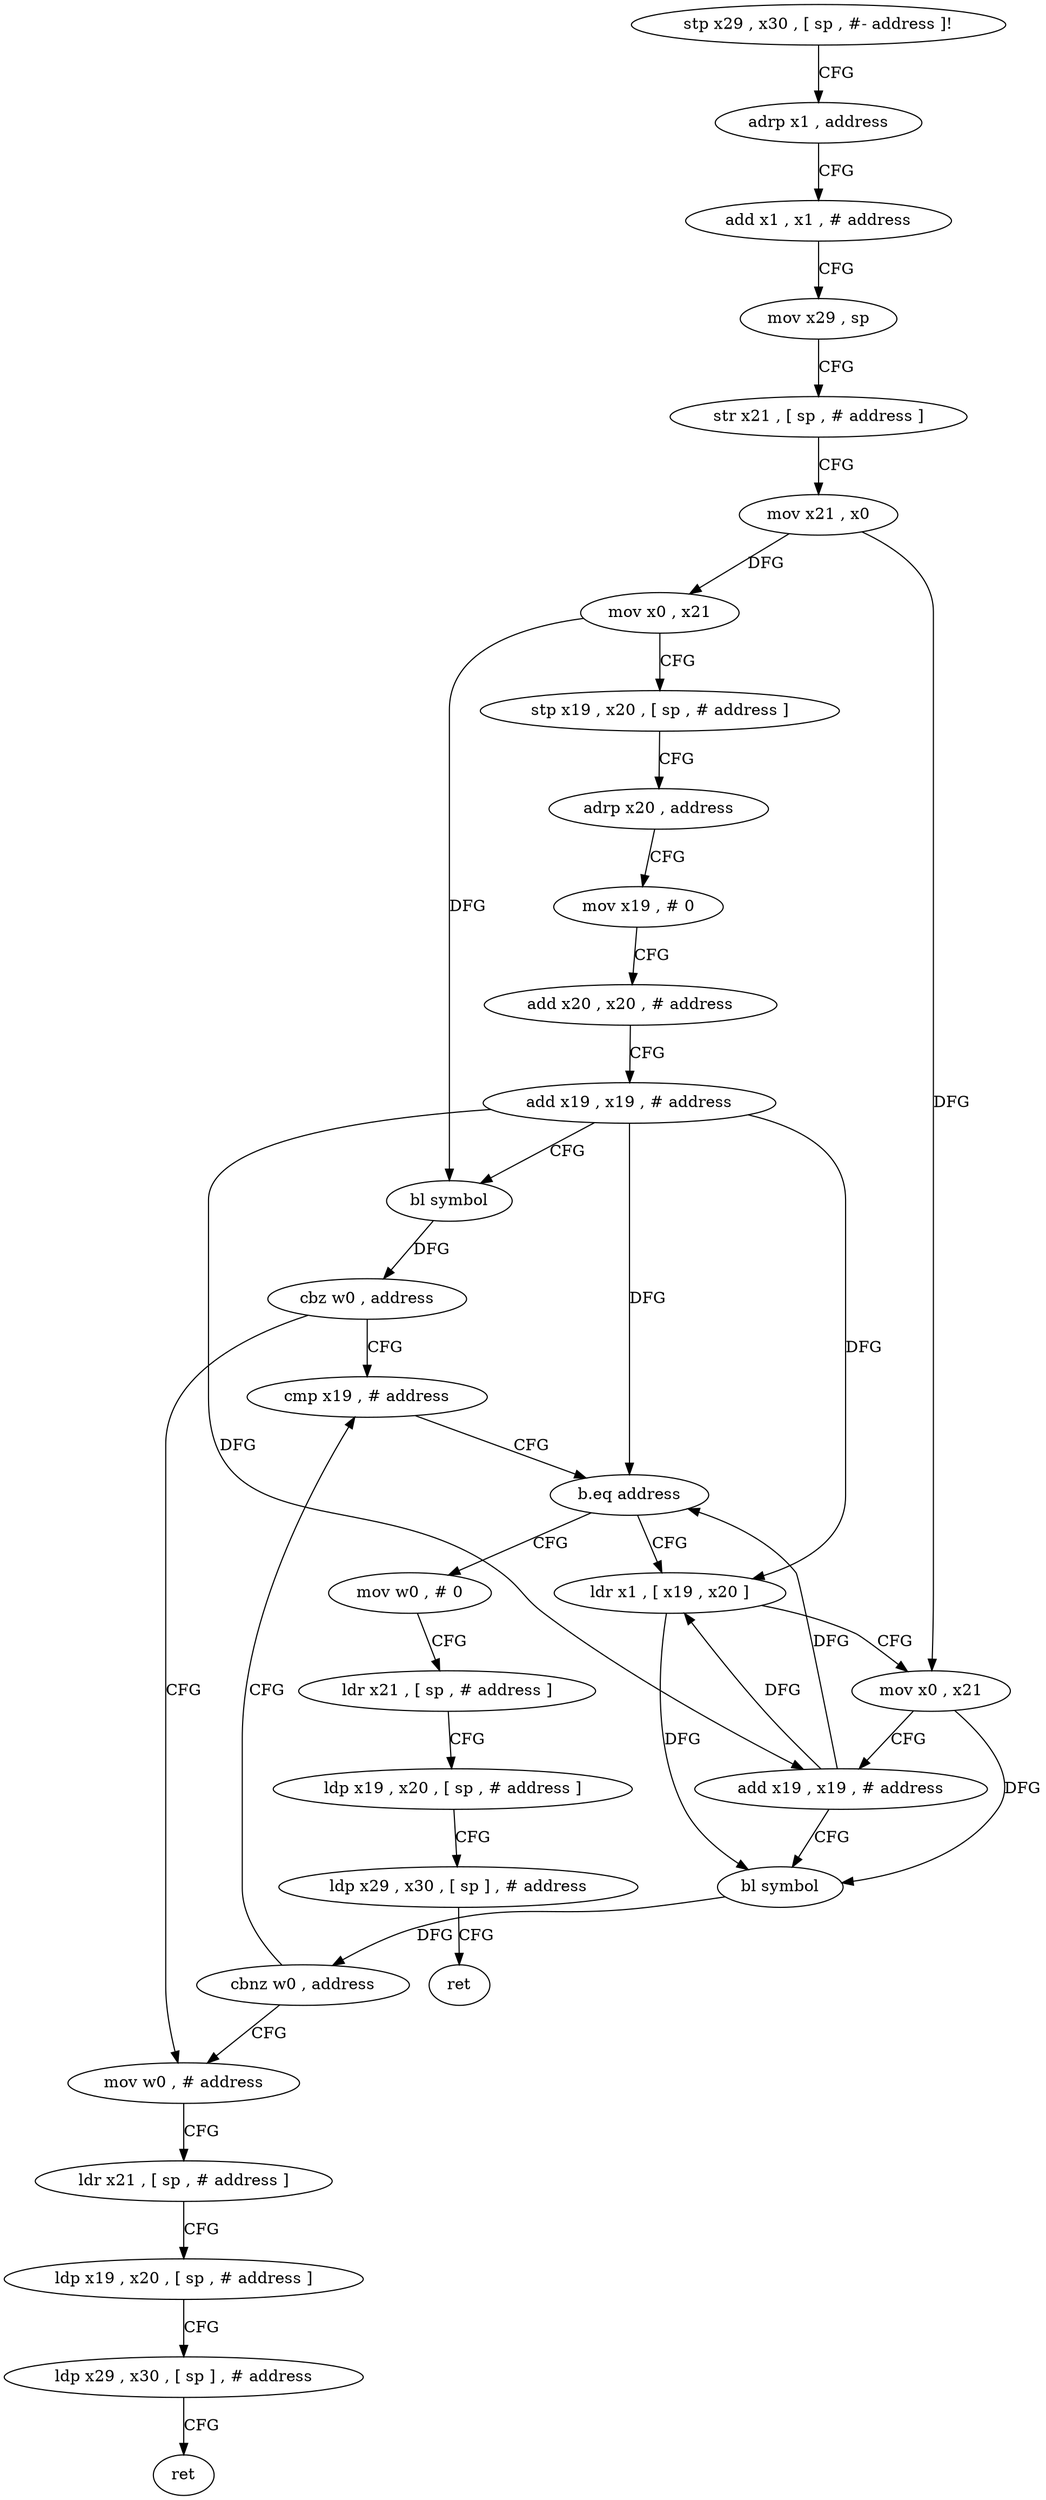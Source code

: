 digraph "func" {
"149200" [label = "stp x29 , x30 , [ sp , #- address ]!" ]
"149204" [label = "adrp x1 , address" ]
"149208" [label = "add x1 , x1 , # address" ]
"149212" [label = "mov x29 , sp" ]
"149216" [label = "str x21 , [ sp , # address ]" ]
"149220" [label = "mov x21 , x0" ]
"149224" [label = "mov x0 , x21" ]
"149228" [label = "stp x19 , x20 , [ sp , # address ]" ]
"149232" [label = "adrp x20 , address" ]
"149236" [label = "mov x19 , # 0" ]
"149240" [label = "add x20 , x20 , # address" ]
"149244" [label = "add x19 , x19 , # address" ]
"149248" [label = "bl symbol" ]
"149252" [label = "cbz w0 , address" ]
"149284" [label = "mov w0 , # address" ]
"149256" [label = "cmp x19 , # address" ]
"149288" [label = "ldr x21 , [ sp , # address ]" ]
"149292" [label = "ldp x19 , x20 , [ sp , # address ]" ]
"149296" [label = "ldp x29 , x30 , [ sp ] , # address" ]
"149300" [label = "ret" ]
"149260" [label = "b.eq address" ]
"149304" [label = "mov w0 , # 0" ]
"149264" [label = "ldr x1 , [ x19 , x20 ]" ]
"149308" [label = "ldr x21 , [ sp , # address ]" ]
"149312" [label = "ldp x19 , x20 , [ sp , # address ]" ]
"149316" [label = "ldp x29 , x30 , [ sp ] , # address" ]
"149320" [label = "ret" ]
"149268" [label = "mov x0 , x21" ]
"149272" [label = "add x19 , x19 , # address" ]
"149276" [label = "bl symbol" ]
"149280" [label = "cbnz w0 , address" ]
"149200" -> "149204" [ label = "CFG" ]
"149204" -> "149208" [ label = "CFG" ]
"149208" -> "149212" [ label = "CFG" ]
"149212" -> "149216" [ label = "CFG" ]
"149216" -> "149220" [ label = "CFG" ]
"149220" -> "149224" [ label = "DFG" ]
"149220" -> "149268" [ label = "DFG" ]
"149224" -> "149228" [ label = "CFG" ]
"149224" -> "149248" [ label = "DFG" ]
"149228" -> "149232" [ label = "CFG" ]
"149232" -> "149236" [ label = "CFG" ]
"149236" -> "149240" [ label = "CFG" ]
"149240" -> "149244" [ label = "CFG" ]
"149244" -> "149248" [ label = "CFG" ]
"149244" -> "149260" [ label = "DFG" ]
"149244" -> "149264" [ label = "DFG" ]
"149244" -> "149272" [ label = "DFG" ]
"149248" -> "149252" [ label = "DFG" ]
"149252" -> "149284" [ label = "CFG" ]
"149252" -> "149256" [ label = "CFG" ]
"149284" -> "149288" [ label = "CFG" ]
"149256" -> "149260" [ label = "CFG" ]
"149288" -> "149292" [ label = "CFG" ]
"149292" -> "149296" [ label = "CFG" ]
"149296" -> "149300" [ label = "CFG" ]
"149260" -> "149304" [ label = "CFG" ]
"149260" -> "149264" [ label = "CFG" ]
"149304" -> "149308" [ label = "CFG" ]
"149264" -> "149268" [ label = "CFG" ]
"149264" -> "149276" [ label = "DFG" ]
"149308" -> "149312" [ label = "CFG" ]
"149312" -> "149316" [ label = "CFG" ]
"149316" -> "149320" [ label = "CFG" ]
"149268" -> "149272" [ label = "CFG" ]
"149268" -> "149276" [ label = "DFG" ]
"149272" -> "149276" [ label = "CFG" ]
"149272" -> "149260" [ label = "DFG" ]
"149272" -> "149264" [ label = "DFG" ]
"149276" -> "149280" [ label = "DFG" ]
"149280" -> "149256" [ label = "CFG" ]
"149280" -> "149284" [ label = "CFG" ]
}
